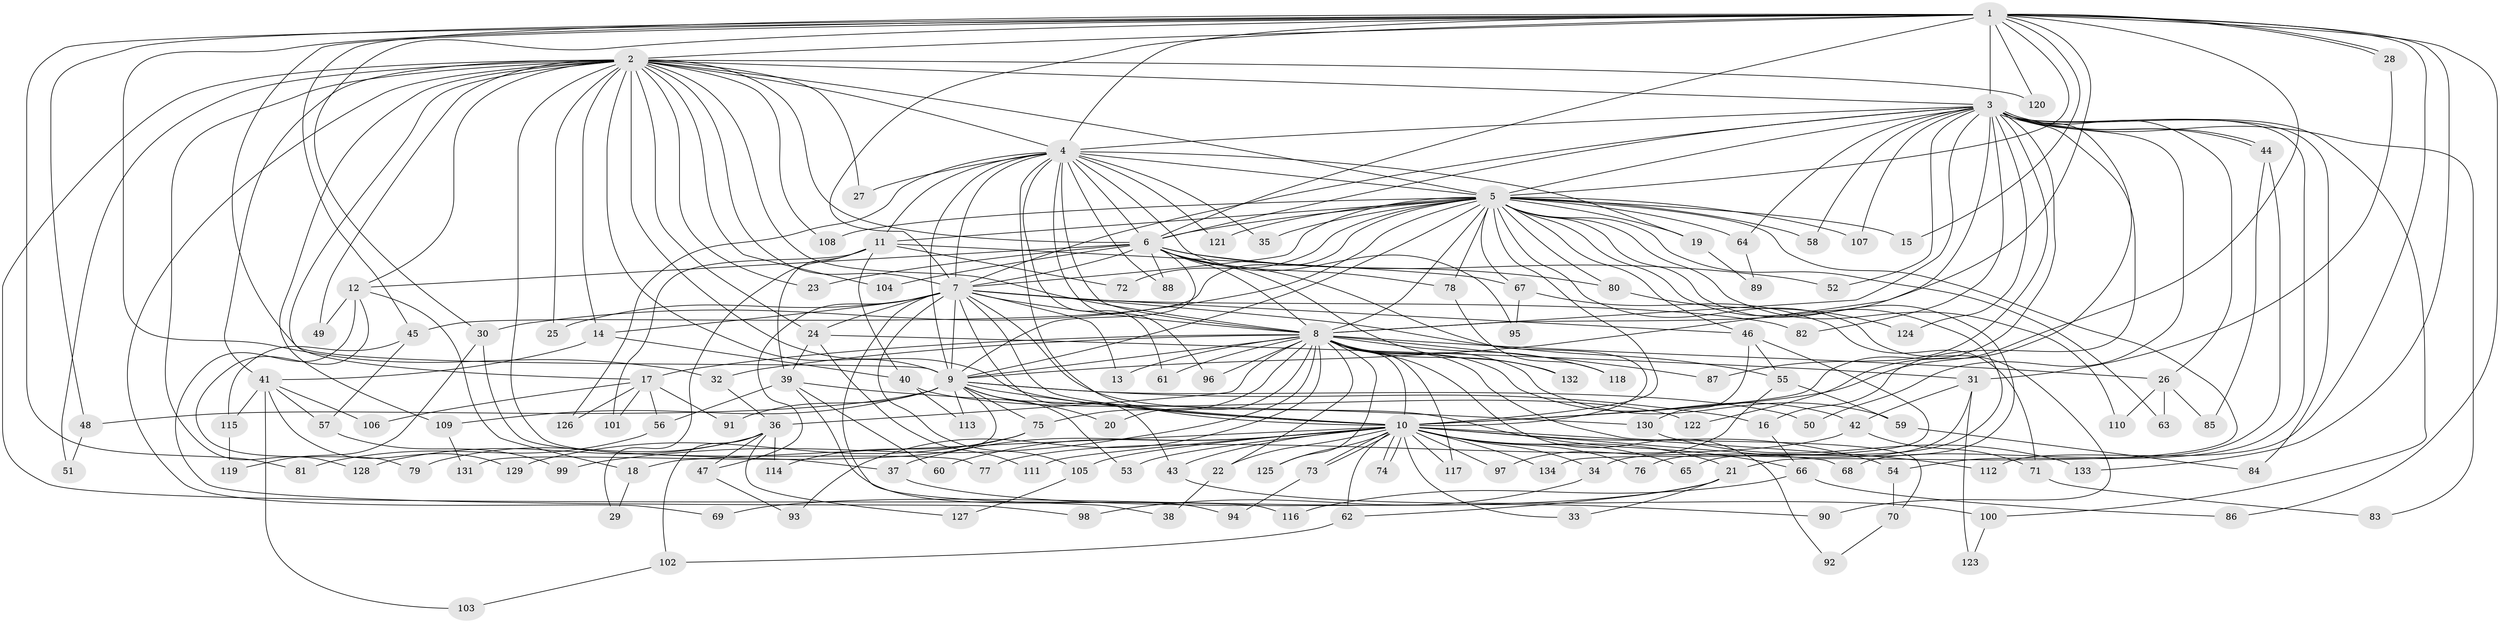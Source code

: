 // Generated by graph-tools (version 1.1) at 2025/14/03/09/25 04:14:12]
// undirected, 134 vertices, 293 edges
graph export_dot {
graph [start="1"]
  node [color=gray90,style=filled];
  1;
  2;
  3;
  4;
  5;
  6;
  7;
  8;
  9;
  10;
  11;
  12;
  13;
  14;
  15;
  16;
  17;
  18;
  19;
  20;
  21;
  22;
  23;
  24;
  25;
  26;
  27;
  28;
  29;
  30;
  31;
  32;
  33;
  34;
  35;
  36;
  37;
  38;
  39;
  40;
  41;
  42;
  43;
  44;
  45;
  46;
  47;
  48;
  49;
  50;
  51;
  52;
  53;
  54;
  55;
  56;
  57;
  58;
  59;
  60;
  61;
  62;
  63;
  64;
  65;
  66;
  67;
  68;
  69;
  70;
  71;
  72;
  73;
  74;
  75;
  76;
  77;
  78;
  79;
  80;
  81;
  82;
  83;
  84;
  85;
  86;
  87;
  88;
  89;
  90;
  91;
  92;
  93;
  94;
  95;
  96;
  97;
  98;
  99;
  100;
  101;
  102;
  103;
  104;
  105;
  106;
  107;
  108;
  109;
  110;
  111;
  112;
  113;
  114;
  115;
  116;
  117;
  118;
  119;
  120;
  121;
  122;
  123;
  124;
  125;
  126;
  127;
  128;
  129;
  130;
  131;
  132;
  133;
  134;
  1 -- 2;
  1 -- 3;
  1 -- 4;
  1 -- 5;
  1 -- 6;
  1 -- 7;
  1 -- 8;
  1 -- 9;
  1 -- 10;
  1 -- 15;
  1 -- 28;
  1 -- 28;
  1 -- 30;
  1 -- 32;
  1 -- 45;
  1 -- 48;
  1 -- 81;
  1 -- 86;
  1 -- 112;
  1 -- 120;
  1 -- 133;
  2 -- 3;
  2 -- 4;
  2 -- 5;
  2 -- 6;
  2 -- 7;
  2 -- 8;
  2 -- 9;
  2 -- 10;
  2 -- 12;
  2 -- 14;
  2 -- 17;
  2 -- 23;
  2 -- 24;
  2 -- 25;
  2 -- 27;
  2 -- 41;
  2 -- 49;
  2 -- 51;
  2 -- 69;
  2 -- 77;
  2 -- 104;
  2 -- 108;
  2 -- 109;
  2 -- 116;
  2 -- 120;
  2 -- 128;
  3 -- 4;
  3 -- 5;
  3 -- 6;
  3 -- 7;
  3 -- 8;
  3 -- 9;
  3 -- 10;
  3 -- 16;
  3 -- 26;
  3 -- 44;
  3 -- 44;
  3 -- 50;
  3 -- 52;
  3 -- 54;
  3 -- 58;
  3 -- 64;
  3 -- 82;
  3 -- 83;
  3 -- 84;
  3 -- 87;
  3 -- 100;
  3 -- 107;
  3 -- 122;
  3 -- 124;
  4 -- 5;
  4 -- 6;
  4 -- 7;
  4 -- 8;
  4 -- 9;
  4 -- 10;
  4 -- 11;
  4 -- 19;
  4 -- 27;
  4 -- 35;
  4 -- 61;
  4 -- 88;
  4 -- 95;
  4 -- 96;
  4 -- 121;
  4 -- 126;
  5 -- 6;
  5 -- 7;
  5 -- 8;
  5 -- 9;
  5 -- 10;
  5 -- 11;
  5 -- 15;
  5 -- 19;
  5 -- 21;
  5 -- 30;
  5 -- 35;
  5 -- 45;
  5 -- 46;
  5 -- 58;
  5 -- 63;
  5 -- 64;
  5 -- 65;
  5 -- 67;
  5 -- 72;
  5 -- 76;
  5 -- 78;
  5 -- 80;
  5 -- 90;
  5 -- 107;
  5 -- 108;
  5 -- 110;
  5 -- 121;
  6 -- 7;
  6 -- 8;
  6 -- 9;
  6 -- 10;
  6 -- 12;
  6 -- 23;
  6 -- 52;
  6 -- 78;
  6 -- 80;
  6 -- 88;
  6 -- 104;
  6 -- 132;
  7 -- 8;
  7 -- 9;
  7 -- 10;
  7 -- 13;
  7 -- 14;
  7 -- 24;
  7 -- 25;
  7 -- 38;
  7 -- 43;
  7 -- 46;
  7 -- 47;
  7 -- 55;
  7 -- 66;
  7 -- 82;
  7 -- 105;
  8 -- 9;
  8 -- 10;
  8 -- 13;
  8 -- 17;
  8 -- 20;
  8 -- 22;
  8 -- 26;
  8 -- 32;
  8 -- 36;
  8 -- 42;
  8 -- 59;
  8 -- 61;
  8 -- 70;
  8 -- 75;
  8 -- 87;
  8 -- 92;
  8 -- 93;
  8 -- 96;
  8 -- 99;
  8 -- 117;
  8 -- 118;
  8 -- 125;
  8 -- 132;
  9 -- 10;
  9 -- 16;
  9 -- 20;
  9 -- 48;
  9 -- 50;
  9 -- 53;
  9 -- 75;
  9 -- 91;
  9 -- 109;
  9 -- 113;
  9 -- 131;
  10 -- 18;
  10 -- 21;
  10 -- 22;
  10 -- 33;
  10 -- 34;
  10 -- 37;
  10 -- 43;
  10 -- 53;
  10 -- 54;
  10 -- 60;
  10 -- 62;
  10 -- 65;
  10 -- 68;
  10 -- 73;
  10 -- 73;
  10 -- 74;
  10 -- 74;
  10 -- 76;
  10 -- 97;
  10 -- 105;
  10 -- 111;
  10 -- 112;
  10 -- 117;
  10 -- 125;
  10 -- 134;
  11 -- 29;
  11 -- 39;
  11 -- 40;
  11 -- 67;
  11 -- 72;
  11 -- 101;
  12 -- 18;
  12 -- 49;
  12 -- 79;
  12 -- 98;
  14 -- 40;
  14 -- 41;
  16 -- 66;
  17 -- 56;
  17 -- 91;
  17 -- 101;
  17 -- 106;
  17 -- 126;
  18 -- 29;
  19 -- 89;
  21 -- 33;
  21 -- 62;
  21 -- 69;
  22 -- 38;
  24 -- 31;
  24 -- 39;
  24 -- 111;
  26 -- 63;
  26 -- 85;
  26 -- 110;
  28 -- 31;
  30 -- 37;
  30 -- 119;
  31 -- 34;
  31 -- 42;
  31 -- 123;
  32 -- 36;
  34 -- 98;
  36 -- 47;
  36 -- 79;
  36 -- 102;
  36 -- 114;
  36 -- 127;
  36 -- 128;
  37 -- 90;
  39 -- 56;
  39 -- 60;
  39 -- 94;
  39 -- 130;
  40 -- 113;
  40 -- 122;
  41 -- 57;
  41 -- 103;
  41 -- 106;
  41 -- 115;
  41 -- 129;
  42 -- 71;
  42 -- 77;
  43 -- 100;
  44 -- 68;
  44 -- 85;
  45 -- 57;
  45 -- 115;
  46 -- 55;
  46 -- 130;
  46 -- 134;
  47 -- 93;
  48 -- 51;
  54 -- 70;
  55 -- 59;
  55 -- 97;
  56 -- 81;
  57 -- 99;
  59 -- 84;
  62 -- 102;
  64 -- 89;
  66 -- 86;
  66 -- 116;
  67 -- 71;
  67 -- 95;
  70 -- 92;
  71 -- 83;
  73 -- 94;
  75 -- 114;
  75 -- 129;
  78 -- 118;
  80 -- 124;
  100 -- 123;
  102 -- 103;
  105 -- 127;
  109 -- 131;
  115 -- 119;
  130 -- 133;
}
